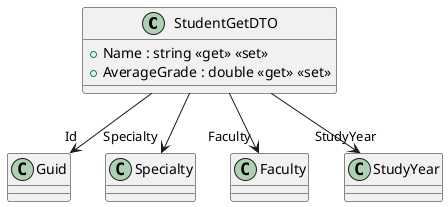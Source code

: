 @startuml
class StudentGetDTO {
    + Name : string <<get>> <<set>>
    + AverageGrade : double <<get>> <<set>>
}
StudentGetDTO --> "Id" Guid
StudentGetDTO --> "Specialty" Specialty
StudentGetDTO --> "Faculty" Faculty
StudentGetDTO --> "StudyYear" StudyYear
@enduml
